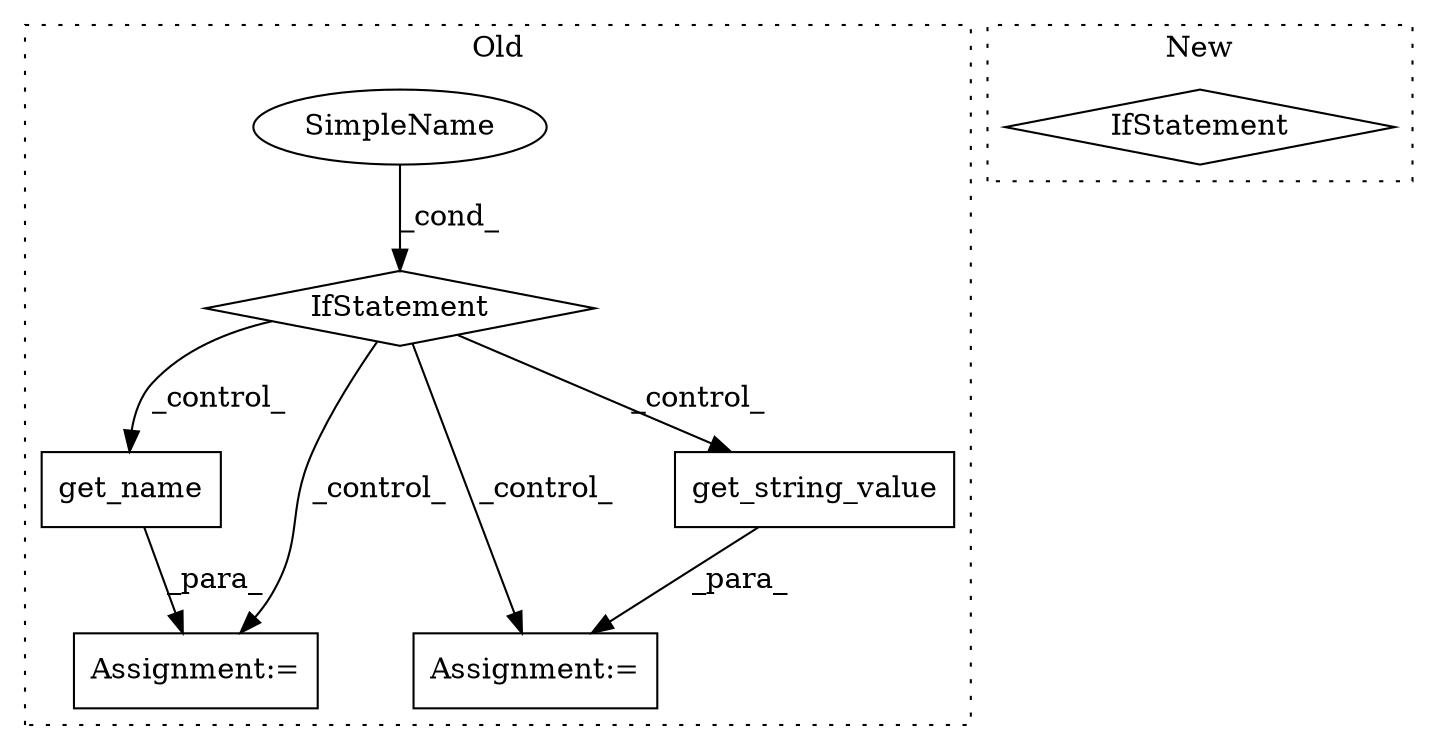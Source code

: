 digraph G {
subgraph cluster0 {
1 [label="get_name" a="32" s="34653" l="10" shape="box"];
3 [label="IfStatement" a="25" s="34540,34571" l="4,2" shape="diamond"];
4 [label="SimpleName" a="42" s="" l="" shape="ellipse"];
5 [label="Assignment:=" a="7" s="34647" l="1" shape="box"];
6 [label="Assignment:=" a="7" s="34683" l="1" shape="box"];
7 [label="get_string_value" a="32" s="34688" l="18" shape="box"];
label = "Old";
style="dotted";
}
subgraph cluster1 {
2 [label="IfStatement" a="25" s="33941,33961" l="4,2" shape="diamond"];
label = "New";
style="dotted";
}
1 -> 5 [label="_para_"];
3 -> 6 [label="_control_"];
3 -> 1 [label="_control_"];
3 -> 7 [label="_control_"];
3 -> 5 [label="_control_"];
4 -> 3 [label="_cond_"];
7 -> 6 [label="_para_"];
}